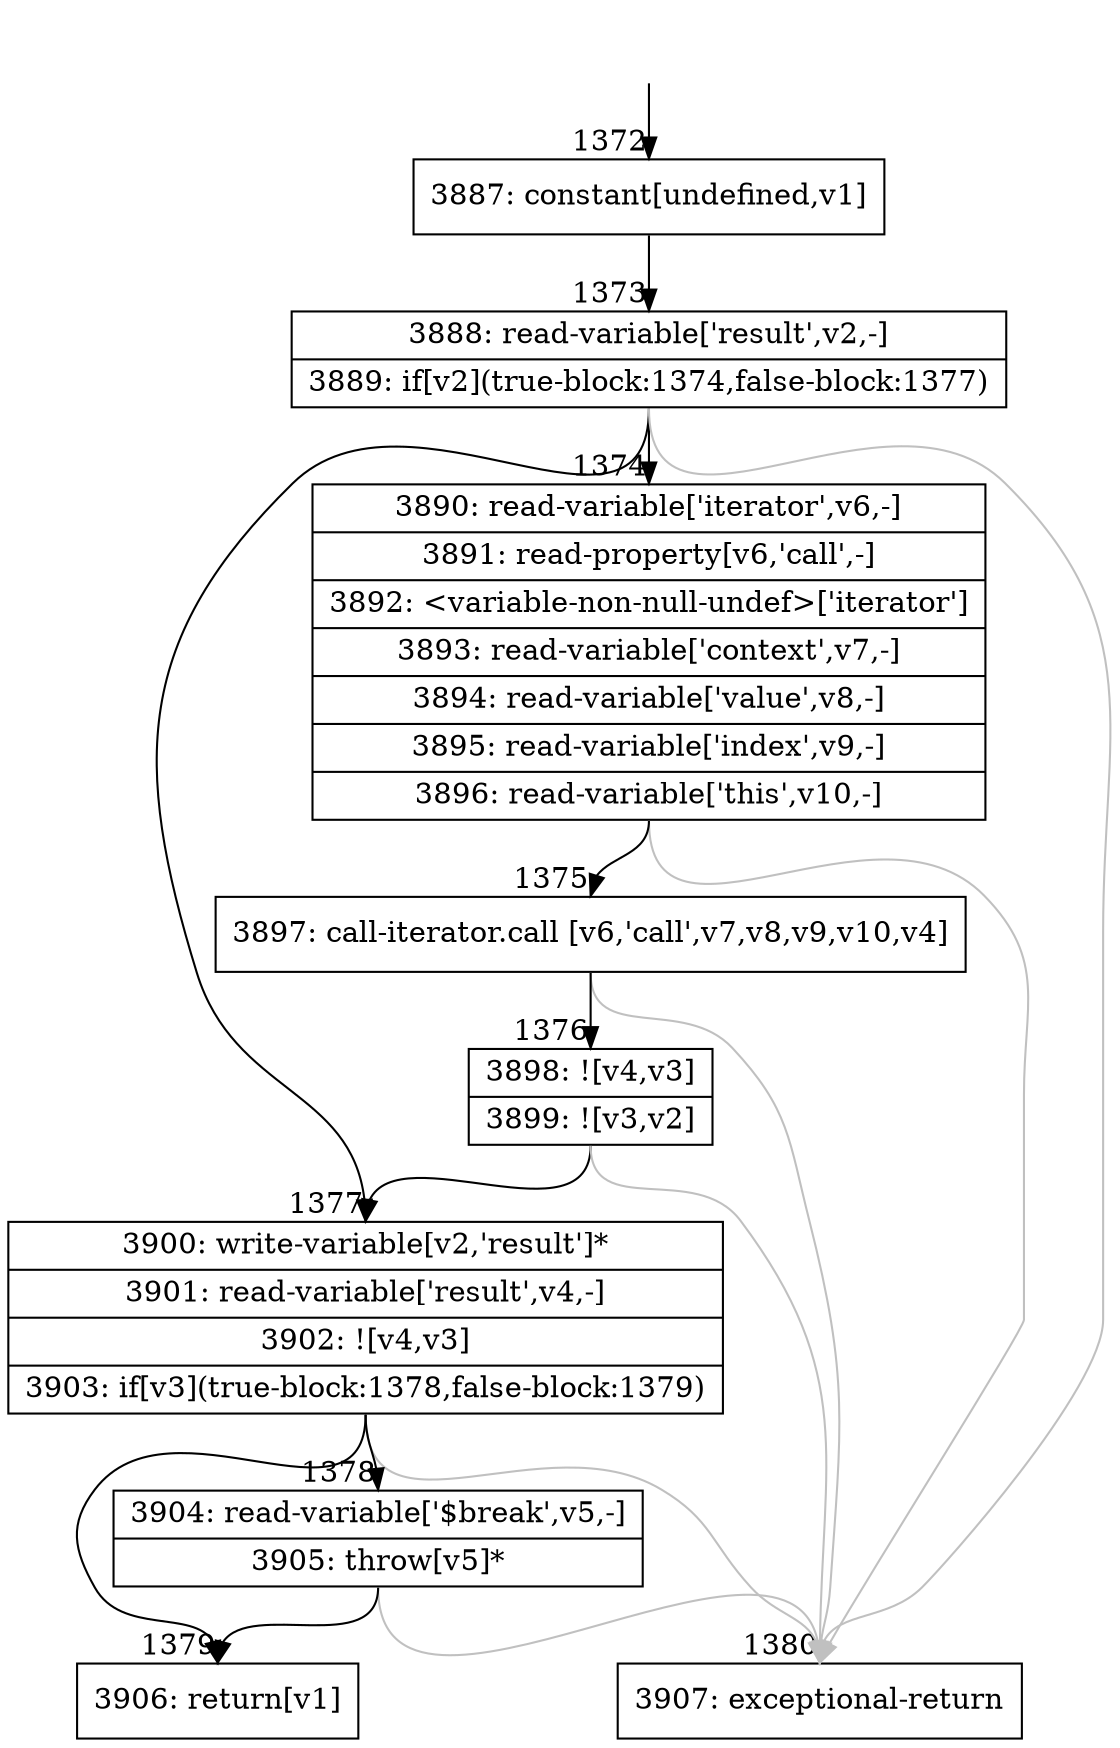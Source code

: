 digraph {
rankdir="TD"
BB_entry115[shape=none,label=""];
BB_entry115 -> BB1372 [tailport=s, headport=n, headlabel="    1372"]
BB1372 [shape=record label="{3887: constant[undefined,v1]}" ] 
BB1372 -> BB1373 [tailport=s, headport=n, headlabel="      1373"]
BB1373 [shape=record label="{3888: read-variable['result',v2,-]|3889: if[v2](true-block:1374,false-block:1377)}" ] 
BB1373 -> BB1377 [tailport=s, headport=n, headlabel="      1377"]
BB1373 -> BB1374 [tailport=s, headport=n, headlabel="      1374"]
BB1373 -> BB1380 [tailport=s, headport=n, color=gray, headlabel="      1380"]
BB1374 [shape=record label="{3890: read-variable['iterator',v6,-]|3891: read-property[v6,'call',-]|3892: \<variable-non-null-undef\>['iterator']|3893: read-variable['context',v7,-]|3894: read-variable['value',v8,-]|3895: read-variable['index',v9,-]|3896: read-variable['this',v10,-]}" ] 
BB1374 -> BB1375 [tailport=s, headport=n, headlabel="      1375"]
BB1374 -> BB1380 [tailport=s, headport=n, color=gray]
BB1375 [shape=record label="{3897: call-iterator.call [v6,'call',v7,v8,v9,v10,v4]}" ] 
BB1375 -> BB1376 [tailport=s, headport=n, headlabel="      1376"]
BB1375 -> BB1380 [tailport=s, headport=n, color=gray]
BB1376 [shape=record label="{3898: ![v4,v3]|3899: ![v3,v2]}" ] 
BB1376 -> BB1377 [tailport=s, headport=n]
BB1376 -> BB1380 [tailport=s, headport=n, color=gray]
BB1377 [shape=record label="{3900: write-variable[v2,'result']*|3901: read-variable['result',v4,-]|3902: ![v4,v3]|3903: if[v3](true-block:1378,false-block:1379)}" ] 
BB1377 -> BB1378 [tailport=s, headport=n, headlabel="      1378"]
BB1377 -> BB1379 [tailport=s, headport=n, headlabel="      1379"]
BB1377 -> BB1380 [tailport=s, headport=n, color=gray]
BB1378 [shape=record label="{3904: read-variable['$break',v5,-]|3905: throw[v5]*}" ] 
BB1378 -> BB1379 [tailport=s, headport=n]
BB1378 -> BB1380 [tailport=s, headport=n, color=gray]
BB1379 [shape=record label="{3906: return[v1]}" ] 
BB1380 [shape=record label="{3907: exceptional-return}" ] 
//#$~ 879
}
